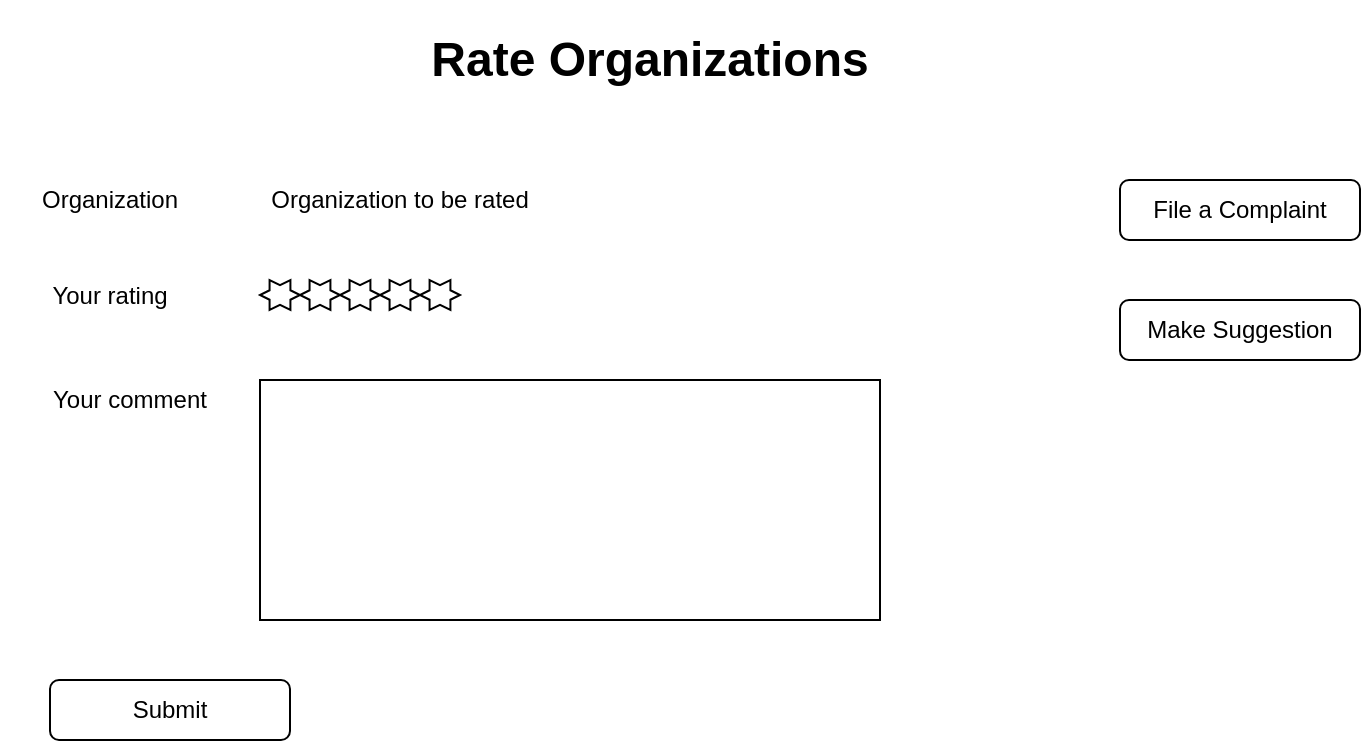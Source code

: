 <mxfile version="15.0.3" type="github">
  <diagram id="yGA47-unsx4_nyMY4Dtq" name="Page-1">
    <mxGraphModel dx="1038" dy="551" grid="1" gridSize="10" guides="1" tooltips="1" connect="1" arrows="1" fold="1" page="1" pageScale="1" pageWidth="850" pageHeight="1100" math="0" shadow="0">
      <root>
        <mxCell id="0" />
        <mxCell id="1" parent="0" />
        <mxCell id="w14rbbDe7qUgThph3Utr-5" value="&lt;h1&gt;Rate Organizations&lt;/h1&gt;" style="text;html=1;strokeColor=none;fillColor=none;spacing=5;spacingTop=-20;whiteSpace=wrap;overflow=hidden;rounded=0;align=center;" vertex="1" parent="1">
          <mxGeometry x="155" y="40" width="540" height="50" as="geometry" />
        </mxCell>
        <mxCell id="w14rbbDe7qUgThph3Utr-6" value="Your rating" style="text;html=1;strokeColor=none;fillColor=none;align=center;verticalAlign=middle;whiteSpace=wrap;rounded=0;" vertex="1" parent="1">
          <mxGeometry x="100" y="167.5" width="110" height="20" as="geometry" />
        </mxCell>
        <mxCell id="w14rbbDe7qUgThph3Utr-13" value="Your comment" style="text;html=1;strokeColor=none;fillColor=none;align=center;verticalAlign=middle;whiteSpace=wrap;rounded=0;" vertex="1" parent="1">
          <mxGeometry x="125" y="220" width="80" height="20" as="geometry" />
        </mxCell>
        <mxCell id="w14rbbDe7qUgThph3Utr-15" value="" style="rounded=0;whiteSpace=wrap;html=1;" vertex="1" parent="1">
          <mxGeometry x="230" y="220" width="310" height="120" as="geometry" />
        </mxCell>
        <mxCell id="w14rbbDe7qUgThph3Utr-16" value="" style="group" vertex="1" connectable="0" parent="1">
          <mxGeometry x="230" y="170" width="100" height="15" as="geometry" />
        </mxCell>
        <mxCell id="w14rbbDe7qUgThph3Utr-8" value="" style="verticalLabelPosition=bottom;verticalAlign=top;html=1;shape=mxgraph.basic.6_point_star" vertex="1" parent="w14rbbDe7qUgThph3Utr-16">
          <mxGeometry width="20" height="15" as="geometry" />
        </mxCell>
        <mxCell id="w14rbbDe7qUgThph3Utr-9" value="" style="verticalLabelPosition=bottom;verticalAlign=top;html=1;shape=mxgraph.basic.6_point_star" vertex="1" parent="w14rbbDe7qUgThph3Utr-16">
          <mxGeometry x="20" width="20" height="15" as="geometry" />
        </mxCell>
        <mxCell id="w14rbbDe7qUgThph3Utr-10" value="" style="verticalLabelPosition=bottom;verticalAlign=top;html=1;shape=mxgraph.basic.6_point_star" vertex="1" parent="w14rbbDe7qUgThph3Utr-16">
          <mxGeometry x="40" width="20" height="15" as="geometry" />
        </mxCell>
        <mxCell id="w14rbbDe7qUgThph3Utr-11" value="" style="verticalLabelPosition=bottom;verticalAlign=top;html=1;shape=mxgraph.basic.6_point_star" vertex="1" parent="w14rbbDe7qUgThph3Utr-16">
          <mxGeometry x="60" width="20" height="15" as="geometry" />
        </mxCell>
        <mxCell id="w14rbbDe7qUgThph3Utr-12" value="" style="verticalLabelPosition=bottom;verticalAlign=top;html=1;shape=mxgraph.basic.6_point_star" vertex="1" parent="w14rbbDe7qUgThph3Utr-16">
          <mxGeometry x="80" width="20" height="15" as="geometry" />
        </mxCell>
        <mxCell id="w14rbbDe7qUgThph3Utr-19" value="Organization" style="text;html=1;strokeColor=none;fillColor=none;align=center;verticalAlign=middle;whiteSpace=wrap;rounded=0;" vertex="1" parent="1">
          <mxGeometry x="135" y="120" width="40" height="20" as="geometry" />
        </mxCell>
        <mxCell id="w14rbbDe7qUgThph3Utr-21" value="Organization to be rated" style="text;html=1;strokeColor=none;fillColor=none;align=center;verticalAlign=middle;whiteSpace=wrap;rounded=0;" vertex="1" parent="1">
          <mxGeometry x="230" y="120" width="140" height="20" as="geometry" />
        </mxCell>
        <mxCell id="w14rbbDe7qUgThph3Utr-22" value="Submit" style="rounded=1;whiteSpace=wrap;html=1;strokeColor=#000000;" vertex="1" parent="1">
          <mxGeometry x="125" y="370" width="120" height="30" as="geometry" />
        </mxCell>
        <mxCell id="w14rbbDe7qUgThph3Utr-23" value="File a Complaint" style="rounded=1;whiteSpace=wrap;html=1;strokeColor=#000000;" vertex="1" parent="1">
          <mxGeometry x="660" y="120" width="120" height="30" as="geometry" />
        </mxCell>
        <mxCell id="w14rbbDe7qUgThph3Utr-24" value="Make Suggestion" style="rounded=1;whiteSpace=wrap;html=1;strokeColor=#000000;" vertex="1" parent="1">
          <mxGeometry x="660" y="180" width="120" height="30" as="geometry" />
        </mxCell>
      </root>
    </mxGraphModel>
  </diagram>
</mxfile>
